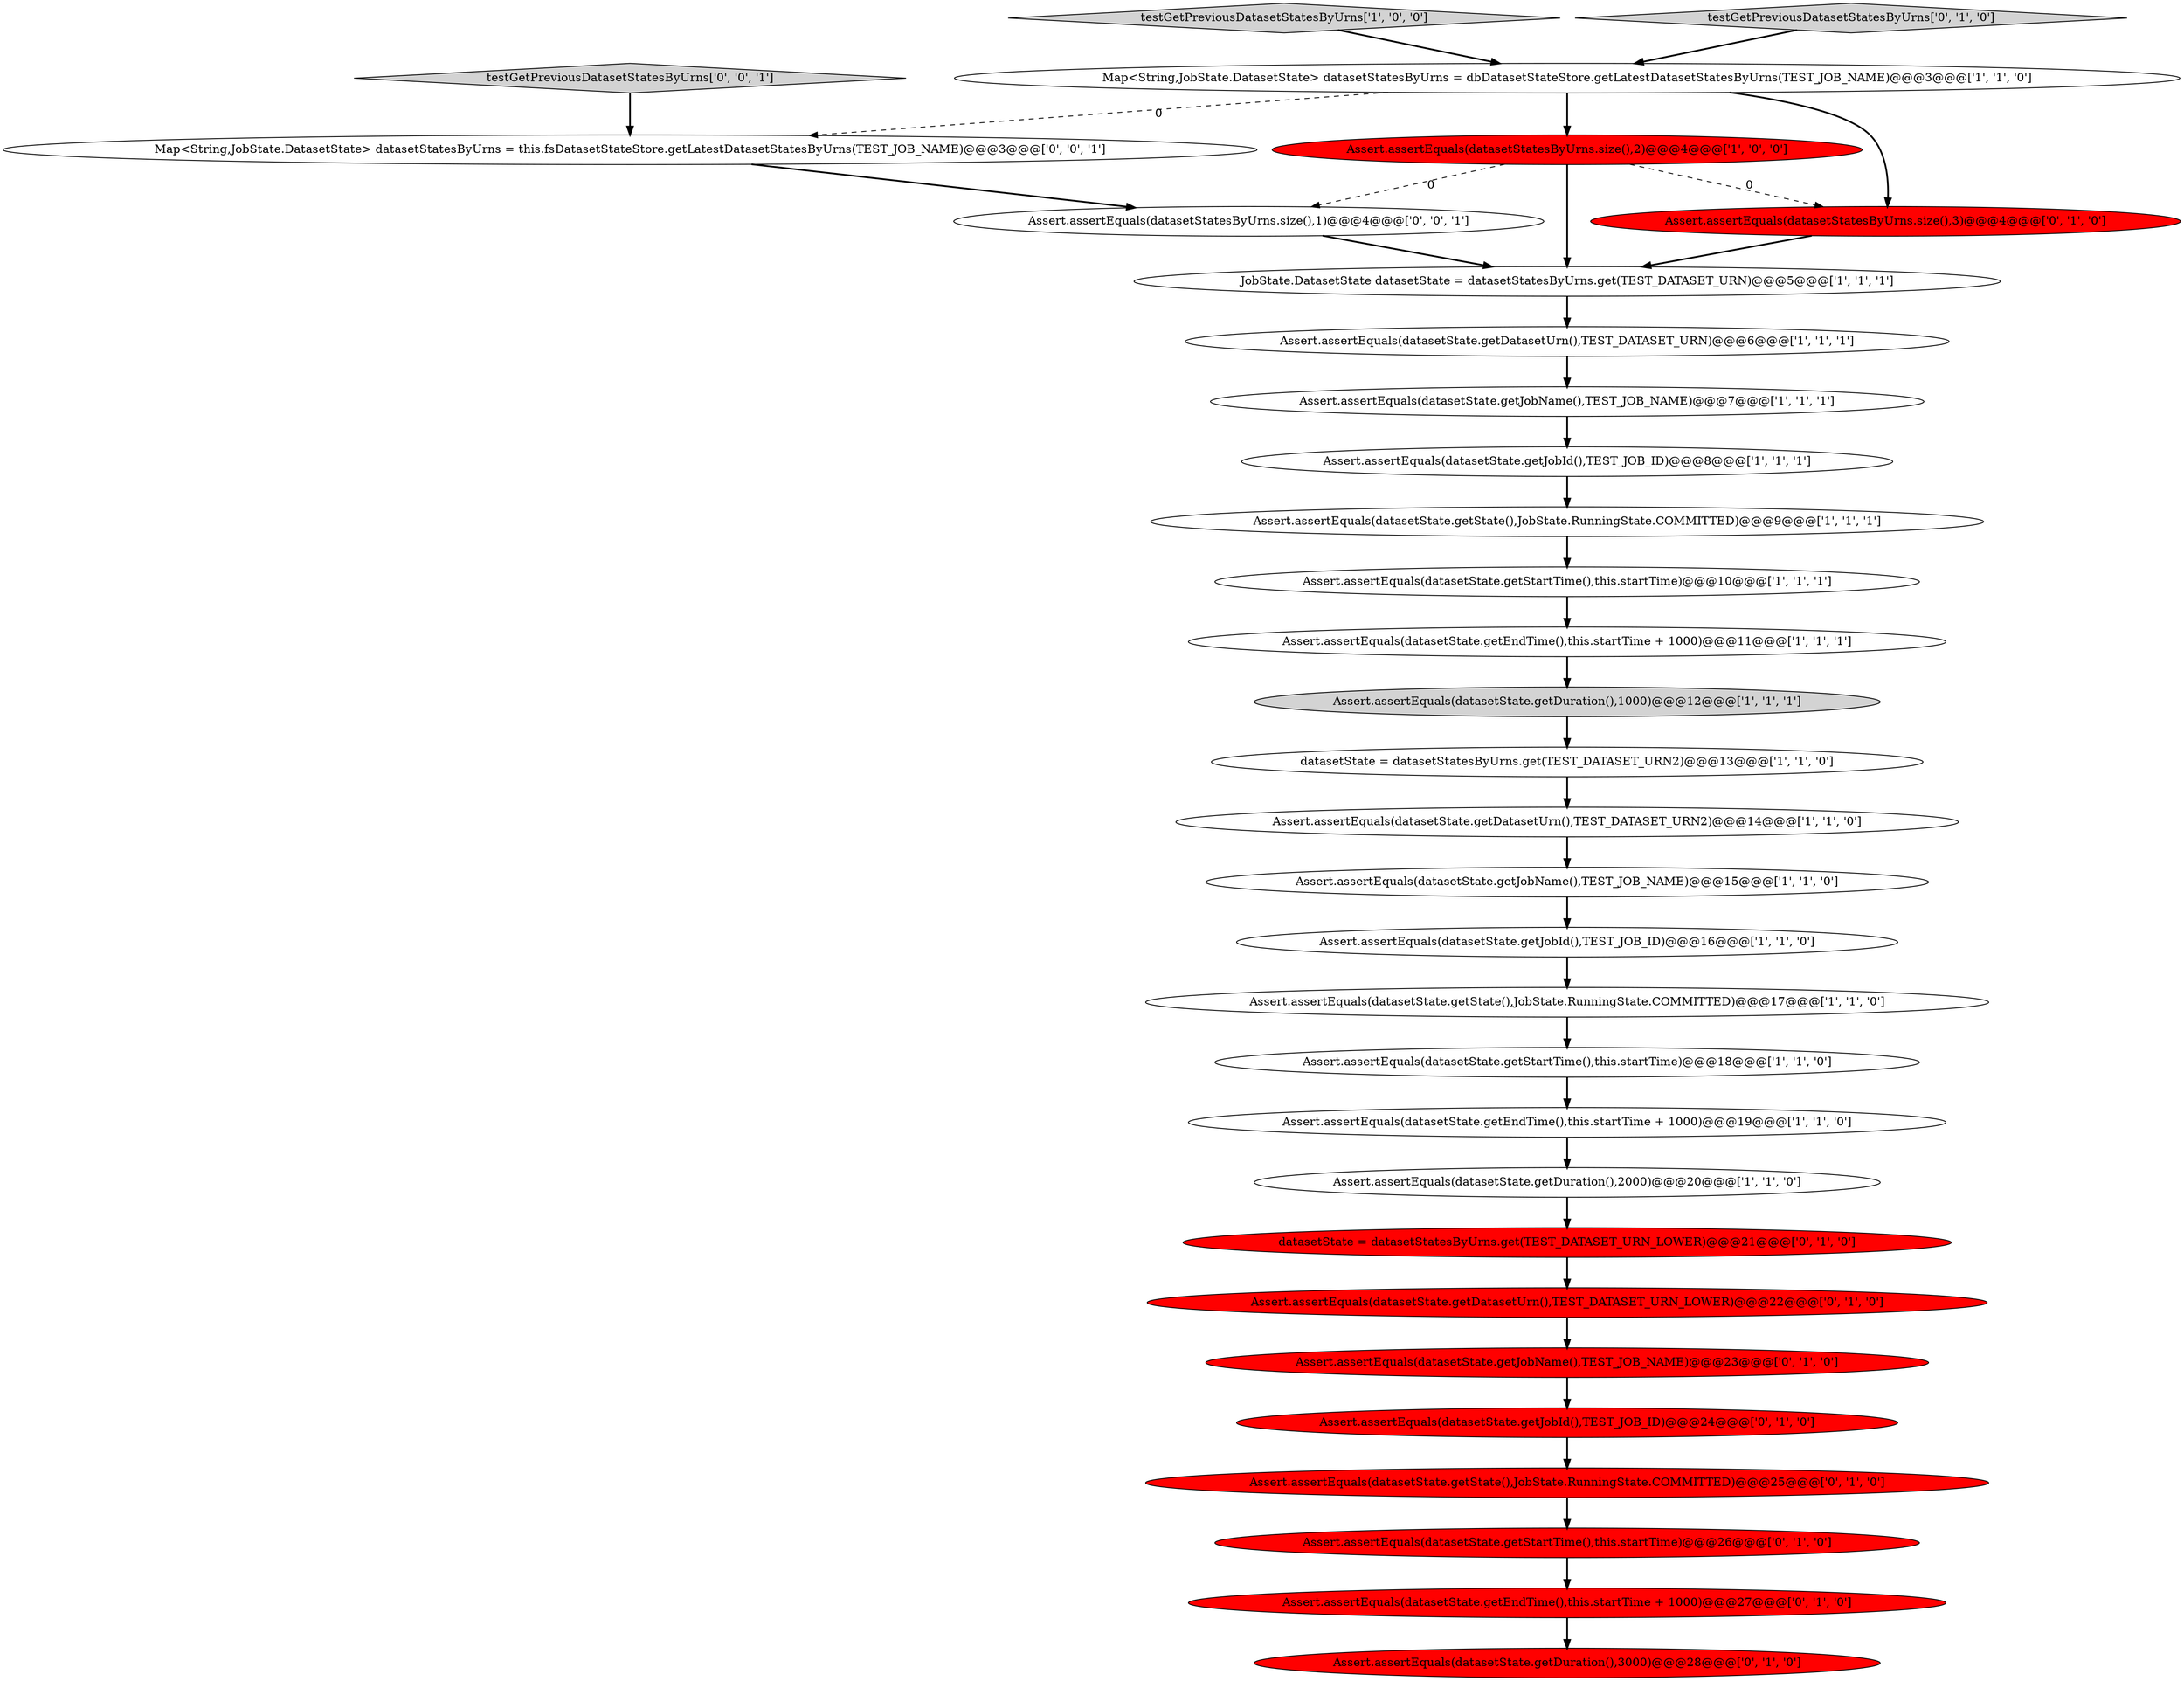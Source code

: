 digraph {
1 [style = filled, label = "Map<String,JobState.DatasetState> datasetStatesByUrns = dbDatasetStateStore.getLatestDatasetStatesByUrns(TEST_JOB_NAME)@@@3@@@['1', '1', '0']", fillcolor = white, shape = ellipse image = "AAA0AAABBB1BBB"];
15 [style = filled, label = "JobState.DatasetState datasetState = datasetStatesByUrns.get(TEST_DATASET_URN)@@@5@@@['1', '1', '1']", fillcolor = white, shape = ellipse image = "AAA0AAABBB1BBB"];
21 [style = filled, label = "Assert.assertEquals(datasetState.getEndTime(),this.startTime + 1000)@@@27@@@['0', '1', '0']", fillcolor = red, shape = ellipse image = "AAA1AAABBB2BBB"];
31 [style = filled, label = "Map<String,JobState.DatasetState> datasetStatesByUrns = this.fsDatasetStateStore.getLatestDatasetStatesByUrns(TEST_JOB_NAME)@@@3@@@['0', '0', '1']", fillcolor = white, shape = ellipse image = "AAA0AAABBB3BBB"];
24 [style = filled, label = "Assert.assertEquals(datasetState.getDatasetUrn(),TEST_DATASET_URN_LOWER)@@@22@@@['0', '1', '0']", fillcolor = red, shape = ellipse image = "AAA1AAABBB2BBB"];
5 [style = filled, label = "Assert.assertEquals(datasetState.getJobId(),TEST_JOB_ID)@@@8@@@['1', '1', '1']", fillcolor = white, shape = ellipse image = "AAA0AAABBB1BBB"];
0 [style = filled, label = "Assert.assertEquals(datasetStatesByUrns.size(),2)@@@4@@@['1', '0', '0']", fillcolor = red, shape = ellipse image = "AAA1AAABBB1BBB"];
13 [style = filled, label = "Assert.assertEquals(datasetState.getStartTime(),this.startTime)@@@18@@@['1', '1', '0']", fillcolor = white, shape = ellipse image = "AAA0AAABBB1BBB"];
4 [style = filled, label = "Assert.assertEquals(datasetState.getEndTime(),this.startTime + 1000)@@@11@@@['1', '1', '1']", fillcolor = white, shape = ellipse image = "AAA0AAABBB1BBB"];
30 [style = filled, label = "Assert.assertEquals(datasetStatesByUrns.size(),1)@@@4@@@['0', '0', '1']", fillcolor = white, shape = ellipse image = "AAA0AAABBB3BBB"];
28 [style = filled, label = "Assert.assertEquals(datasetState.getState(),JobState.RunningState.COMMITTED)@@@25@@@['0', '1', '0']", fillcolor = red, shape = ellipse image = "AAA1AAABBB2BBB"];
17 [style = filled, label = "Assert.assertEquals(datasetState.getDuration(),1000)@@@12@@@['1', '1', '1']", fillcolor = lightgray, shape = ellipse image = "AAA0AAABBB1BBB"];
3 [style = filled, label = "Assert.assertEquals(datasetState.getDatasetUrn(),TEST_DATASET_URN2)@@@14@@@['1', '1', '0']", fillcolor = white, shape = ellipse image = "AAA0AAABBB1BBB"];
16 [style = filled, label = "Assert.assertEquals(datasetState.getDatasetUrn(),TEST_DATASET_URN)@@@6@@@['1', '1', '1']", fillcolor = white, shape = ellipse image = "AAA0AAABBB1BBB"];
10 [style = filled, label = "Assert.assertEquals(datasetState.getStartTime(),this.startTime)@@@10@@@['1', '1', '1']", fillcolor = white, shape = ellipse image = "AAA0AAABBB1BBB"];
18 [style = filled, label = "testGetPreviousDatasetStatesByUrns['1', '0', '0']", fillcolor = lightgray, shape = diamond image = "AAA0AAABBB1BBB"];
7 [style = filled, label = "Assert.assertEquals(datasetState.getState(),JobState.RunningState.COMMITTED)@@@9@@@['1', '1', '1']", fillcolor = white, shape = ellipse image = "AAA0AAABBB1BBB"];
23 [style = filled, label = "Assert.assertEquals(datasetState.getDuration(),3000)@@@28@@@['0', '1', '0']", fillcolor = red, shape = ellipse image = "AAA1AAABBB2BBB"];
6 [style = filled, label = "Assert.assertEquals(datasetState.getDuration(),2000)@@@20@@@['1', '1', '0']", fillcolor = white, shape = ellipse image = "AAA0AAABBB1BBB"];
14 [style = filled, label = "Assert.assertEquals(datasetState.getJobId(),TEST_JOB_ID)@@@16@@@['1', '1', '0']", fillcolor = white, shape = ellipse image = "AAA0AAABBB1BBB"];
2 [style = filled, label = "Assert.assertEquals(datasetState.getState(),JobState.RunningState.COMMITTED)@@@17@@@['1', '1', '0']", fillcolor = white, shape = ellipse image = "AAA0AAABBB1BBB"];
11 [style = filled, label = "Assert.assertEquals(datasetState.getEndTime(),this.startTime + 1000)@@@19@@@['1', '1', '0']", fillcolor = white, shape = ellipse image = "AAA0AAABBB1BBB"];
9 [style = filled, label = "Assert.assertEquals(datasetState.getJobName(),TEST_JOB_NAME)@@@7@@@['1', '1', '1']", fillcolor = white, shape = ellipse image = "AAA0AAABBB1BBB"];
29 [style = filled, label = "testGetPreviousDatasetStatesByUrns['0', '0', '1']", fillcolor = lightgray, shape = diamond image = "AAA0AAABBB3BBB"];
26 [style = filled, label = "testGetPreviousDatasetStatesByUrns['0', '1', '0']", fillcolor = lightgray, shape = diamond image = "AAA0AAABBB2BBB"];
12 [style = filled, label = "datasetState = datasetStatesByUrns.get(TEST_DATASET_URN2)@@@13@@@['1', '1', '0']", fillcolor = white, shape = ellipse image = "AAA0AAABBB1BBB"];
19 [style = filled, label = "Assert.assertEquals(datasetStatesByUrns.size(),3)@@@4@@@['0', '1', '0']", fillcolor = red, shape = ellipse image = "AAA1AAABBB2BBB"];
25 [style = filled, label = "datasetState = datasetStatesByUrns.get(TEST_DATASET_URN_LOWER)@@@21@@@['0', '1', '0']", fillcolor = red, shape = ellipse image = "AAA1AAABBB2BBB"];
22 [style = filled, label = "Assert.assertEquals(datasetState.getJobName(),TEST_JOB_NAME)@@@23@@@['0', '1', '0']", fillcolor = red, shape = ellipse image = "AAA1AAABBB2BBB"];
27 [style = filled, label = "Assert.assertEquals(datasetState.getStartTime(),this.startTime)@@@26@@@['0', '1', '0']", fillcolor = red, shape = ellipse image = "AAA1AAABBB2BBB"];
8 [style = filled, label = "Assert.assertEquals(datasetState.getJobName(),TEST_JOB_NAME)@@@15@@@['1', '1', '0']", fillcolor = white, shape = ellipse image = "AAA0AAABBB1BBB"];
20 [style = filled, label = "Assert.assertEquals(datasetState.getJobId(),TEST_JOB_ID)@@@24@@@['0', '1', '0']", fillcolor = red, shape = ellipse image = "AAA1AAABBB2BBB"];
4->17 [style = bold, label=""];
7->10 [style = bold, label=""];
0->19 [style = dashed, label="0"];
1->31 [style = dashed, label="0"];
11->6 [style = bold, label=""];
26->1 [style = bold, label=""];
20->28 [style = bold, label=""];
29->31 [style = bold, label=""];
8->14 [style = bold, label=""];
1->0 [style = bold, label=""];
15->16 [style = bold, label=""];
24->22 [style = bold, label=""];
13->11 [style = bold, label=""];
0->15 [style = bold, label=""];
2->13 [style = bold, label=""];
25->24 [style = bold, label=""];
17->12 [style = bold, label=""];
18->1 [style = bold, label=""];
22->20 [style = bold, label=""];
3->8 [style = bold, label=""];
0->30 [style = dashed, label="0"];
31->30 [style = bold, label=""];
10->4 [style = bold, label=""];
9->5 [style = bold, label=""];
30->15 [style = bold, label=""];
5->7 [style = bold, label=""];
14->2 [style = bold, label=""];
12->3 [style = bold, label=""];
28->27 [style = bold, label=""];
19->15 [style = bold, label=""];
1->19 [style = bold, label=""];
27->21 [style = bold, label=""];
16->9 [style = bold, label=""];
6->25 [style = bold, label=""];
21->23 [style = bold, label=""];
}
